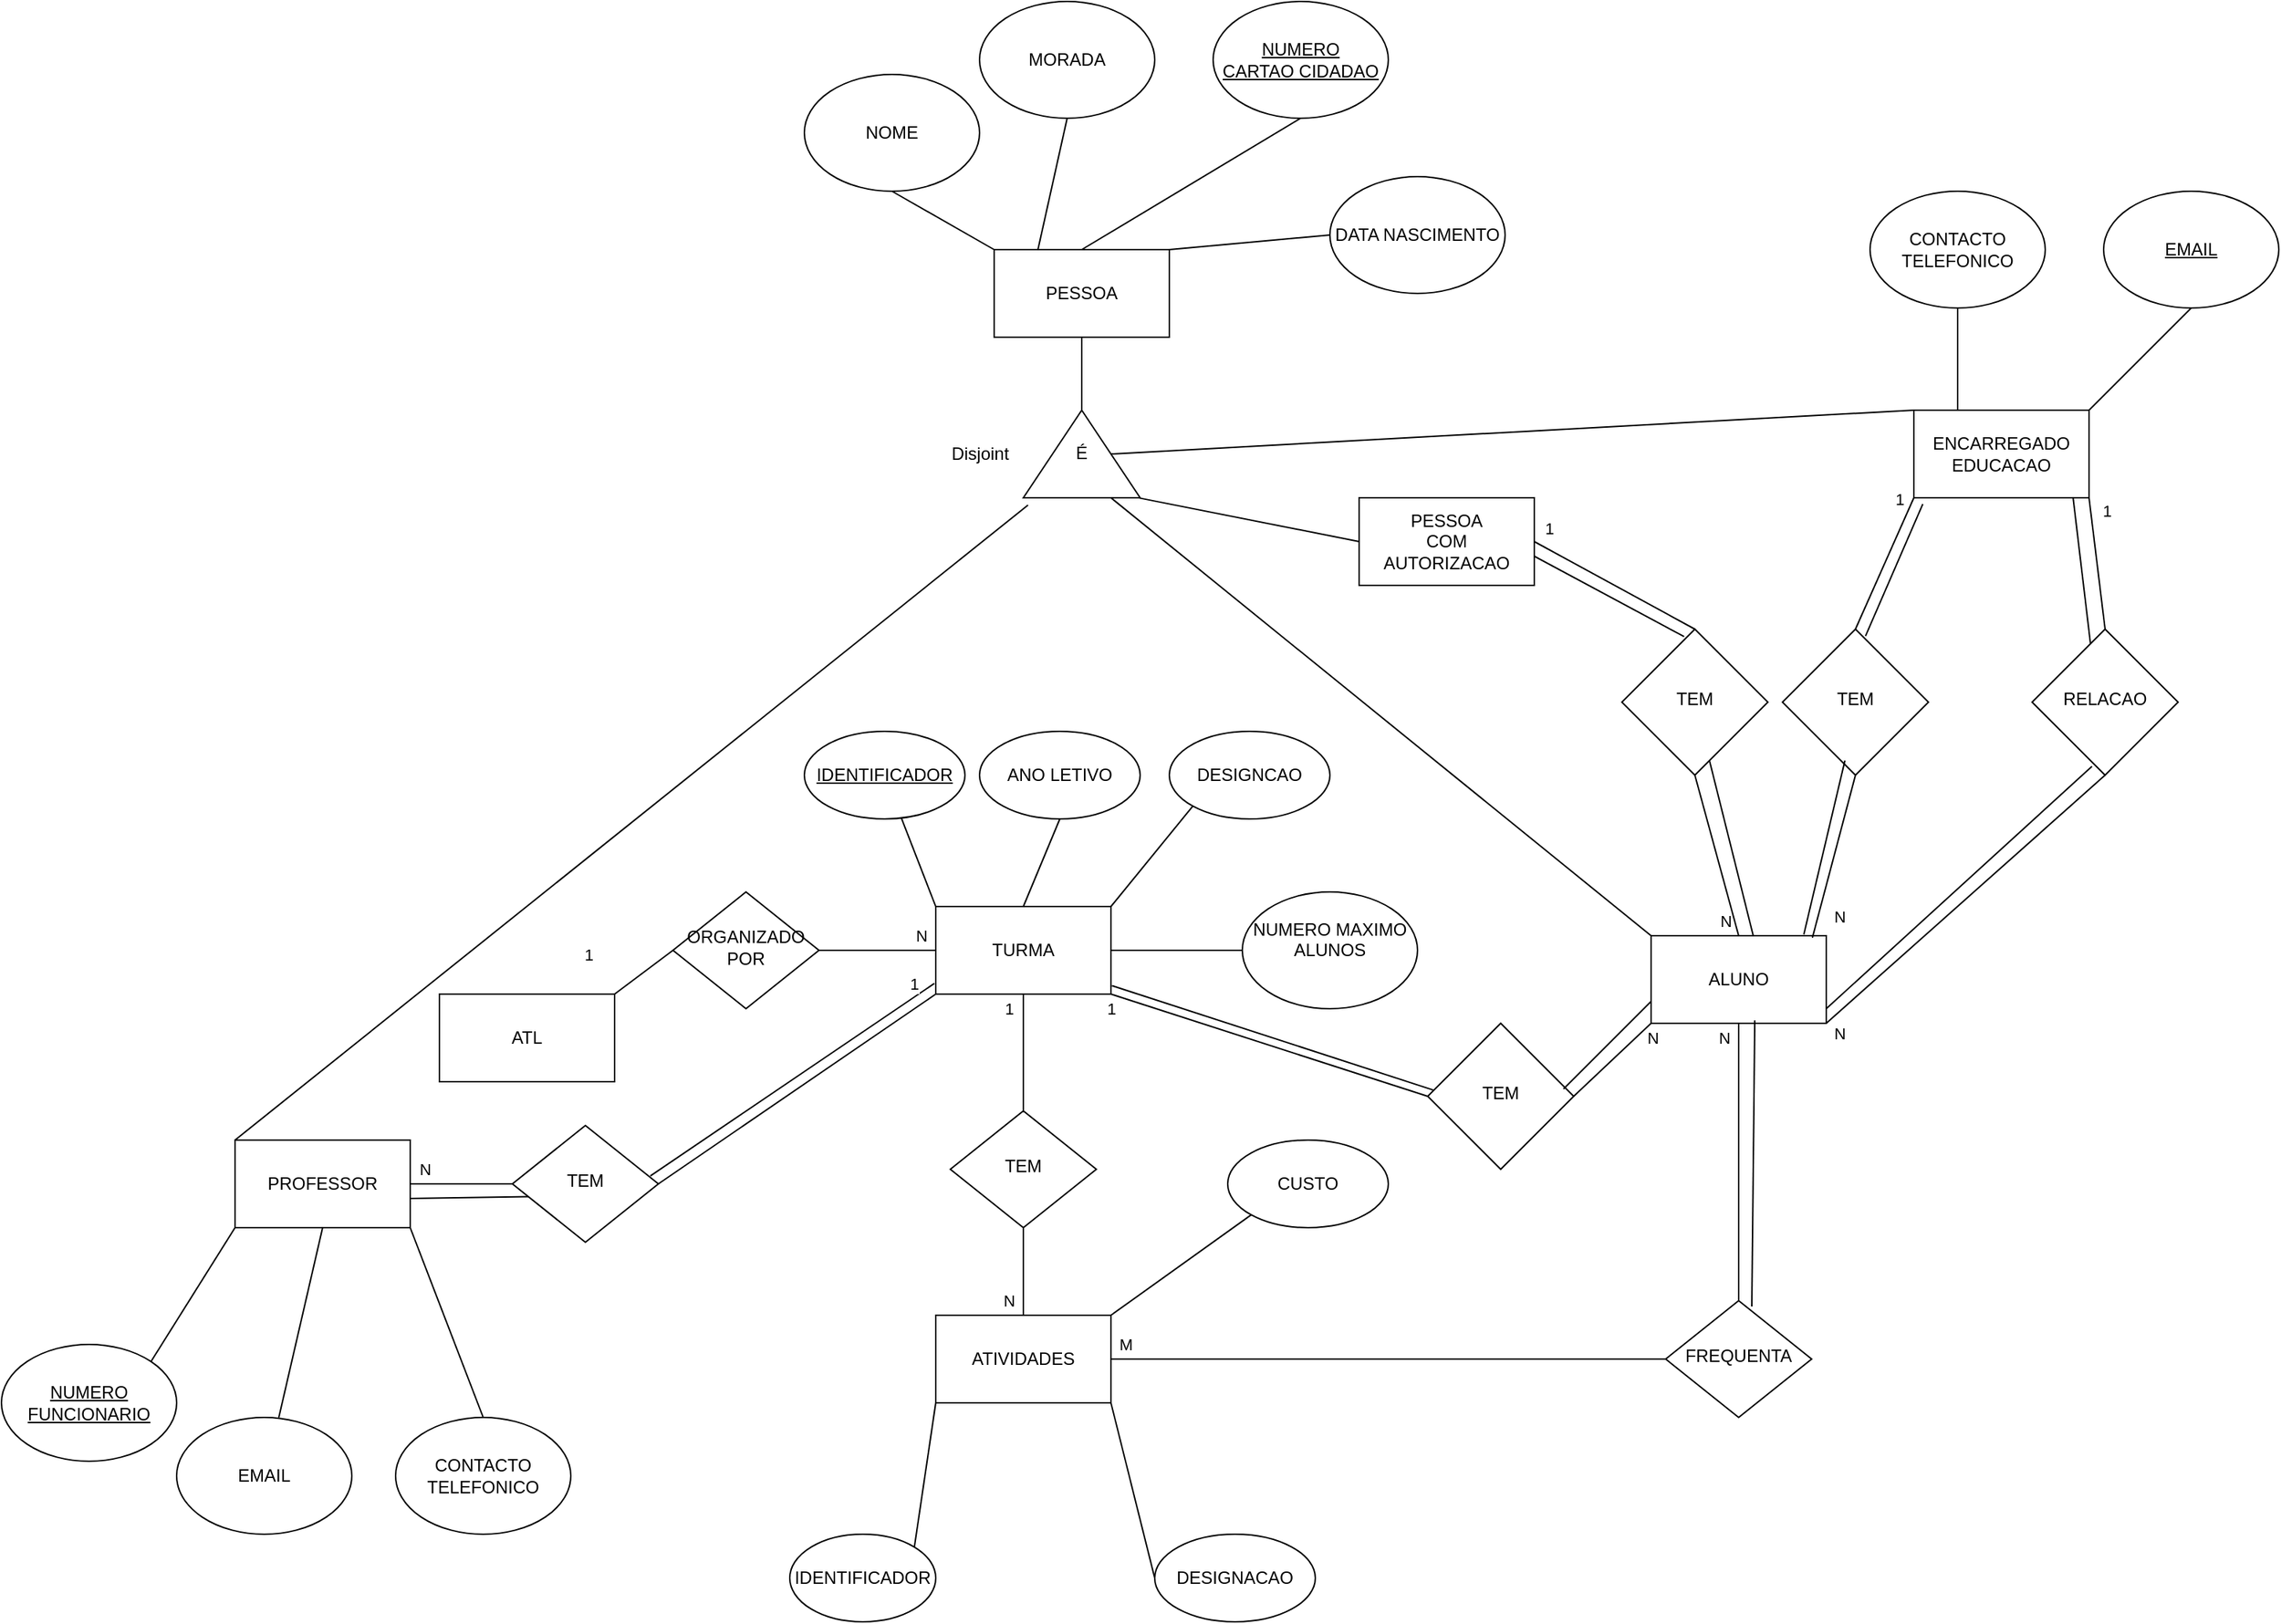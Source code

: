 <mxfile version="24.0.0" type="device">
  <diagram id="C5RBs43oDa-KdzZeNtuy" name="Page-1">
    <mxGraphModel dx="2927" dy="2285" grid="1" gridSize="10" guides="1" tooltips="1" connect="1" arrows="1" fold="1" page="1" pageScale="1" pageWidth="827" pageHeight="1169" math="0" shadow="0">
      <root>
        <mxCell id="WIyWlLk6GJQsqaUBKTNV-0" />
        <mxCell id="WIyWlLk6GJQsqaUBKTNV-1" parent="WIyWlLk6GJQsqaUBKTNV-0" />
        <mxCell id="WIyWlLk6GJQsqaUBKTNV-10" value="&lt;div&gt;ORGANIZADO&lt;/div&gt;&lt;div&gt;POR&lt;br&gt;&lt;/div&gt;" style="rhombus;whiteSpace=wrap;html=1;shadow=0;fontFamily=Helvetica;fontSize=12;align=center;strokeWidth=1;spacing=6;spacingTop=-4;" parent="WIyWlLk6GJQsqaUBKTNV-1" vertex="1">
          <mxGeometry x="310" y="120" width="100" height="80" as="geometry" />
        </mxCell>
        <mxCell id="Ov9nX-C1EySLcC5Yc06L-0" value="ATL" style="rounded=0;whiteSpace=wrap;html=1;" vertex="1" parent="WIyWlLk6GJQsqaUBKTNV-1">
          <mxGeometry x="150" y="190" width="120" height="60" as="geometry" />
        </mxCell>
        <mxCell id="Ov9nX-C1EySLcC5Yc06L-1" value="" style="endArrow=none;html=1;rounded=0;entryX=1;entryY=0;entryDx=0;entryDy=0;exitX=0;exitY=0.5;exitDx=0;exitDy=0;" edge="1" parent="WIyWlLk6GJQsqaUBKTNV-1" source="WIyWlLk6GJQsqaUBKTNV-10" target="Ov9nX-C1EySLcC5Yc06L-0">
          <mxGeometry width="50" height="50" relative="1" as="geometry">
            <mxPoint x="390" y="320" as="sourcePoint" />
            <mxPoint x="440" y="270" as="targetPoint" />
          </mxGeometry>
        </mxCell>
        <mxCell id="Ov9nX-C1EySLcC5Yc06L-4" value="1" style="edgeLabel;html=1;align=center;verticalAlign=middle;resizable=0;points=[];" vertex="1" connectable="0" parent="Ov9nX-C1EySLcC5Yc06L-1">
          <mxGeometry x="-0.156" y="1" relative="1" as="geometry">
            <mxPoint x="-42" y="-11" as="offset" />
          </mxGeometry>
        </mxCell>
        <mxCell id="Ov9nX-C1EySLcC5Yc06L-2" value="TURMA" style="rounded=0;whiteSpace=wrap;html=1;" vertex="1" parent="WIyWlLk6GJQsqaUBKTNV-1">
          <mxGeometry x="490" y="130" width="120" height="60" as="geometry" />
        </mxCell>
        <mxCell id="Ov9nX-C1EySLcC5Yc06L-3" value="" style="endArrow=none;html=1;rounded=0;entryX=1;entryY=0.5;entryDx=0;entryDy=0;exitX=0;exitY=0.5;exitDx=0;exitDy=0;" edge="1" parent="WIyWlLk6GJQsqaUBKTNV-1" source="Ov9nX-C1EySLcC5Yc06L-2" target="WIyWlLk6GJQsqaUBKTNV-10">
          <mxGeometry width="50" height="50" relative="1" as="geometry">
            <mxPoint x="390" y="320" as="sourcePoint" />
            <mxPoint x="440" y="270" as="targetPoint" />
          </mxGeometry>
        </mxCell>
        <mxCell id="Ov9nX-C1EySLcC5Yc06L-5" value="N" style="edgeLabel;html=1;align=center;verticalAlign=middle;resizable=0;points=[];" vertex="1" connectable="0" parent="Ov9nX-C1EySLcC5Yc06L-3">
          <mxGeometry x="-0.475" y="2" relative="1" as="geometry">
            <mxPoint x="11" y="-12" as="offset" />
          </mxGeometry>
        </mxCell>
        <mxCell id="Ov9nX-C1EySLcC5Yc06L-6" value="&lt;u&gt;IDENTIFICADOR&lt;/u&gt;" style="ellipse;whiteSpace=wrap;html=1;" vertex="1" parent="WIyWlLk6GJQsqaUBKTNV-1">
          <mxGeometry x="400" y="10" width="110" height="60" as="geometry" />
        </mxCell>
        <mxCell id="Ov9nX-C1EySLcC5Yc06L-7" value="DESIGNCAO" style="ellipse;whiteSpace=wrap;html=1;" vertex="1" parent="WIyWlLk6GJQsqaUBKTNV-1">
          <mxGeometry x="650" y="10" width="110" height="60" as="geometry" />
        </mxCell>
        <mxCell id="Ov9nX-C1EySLcC5Yc06L-8" value="ANO LETIVO" style="ellipse;whiteSpace=wrap;html=1;" vertex="1" parent="WIyWlLk6GJQsqaUBKTNV-1">
          <mxGeometry x="520" y="10" width="110" height="60" as="geometry" />
        </mxCell>
        <mxCell id="Ov9nX-C1EySLcC5Yc06L-9" value="" style="endArrow=none;html=1;rounded=0;" edge="1" parent="WIyWlLk6GJQsqaUBKTNV-1" target="Ov9nX-C1EySLcC5Yc06L-6">
          <mxGeometry width="50" height="50" relative="1" as="geometry">
            <mxPoint x="490" y="130" as="sourcePoint" />
            <mxPoint x="540" y="80" as="targetPoint" />
          </mxGeometry>
        </mxCell>
        <mxCell id="Ov9nX-C1EySLcC5Yc06L-10" value="" style="endArrow=none;html=1;rounded=0;entryX=0;entryY=1;entryDx=0;entryDy=0;" edge="1" parent="WIyWlLk6GJQsqaUBKTNV-1" target="Ov9nX-C1EySLcC5Yc06L-7">
          <mxGeometry width="50" height="50" relative="1" as="geometry">
            <mxPoint x="610" y="130" as="sourcePoint" />
            <mxPoint x="660" y="80" as="targetPoint" />
          </mxGeometry>
        </mxCell>
        <mxCell id="Ov9nX-C1EySLcC5Yc06L-11" value="" style="endArrow=none;html=1;rounded=0;entryX=0.5;entryY=1;entryDx=0;entryDy=0;" edge="1" parent="WIyWlLk6GJQsqaUBKTNV-1" target="Ov9nX-C1EySLcC5Yc06L-8">
          <mxGeometry width="50" height="50" relative="1" as="geometry">
            <mxPoint x="550" y="130" as="sourcePoint" />
            <mxPoint x="600" y="80" as="targetPoint" />
          </mxGeometry>
        </mxCell>
        <mxCell id="Ov9nX-C1EySLcC5Yc06L-14" value="&lt;div&gt;NUMERO MAXIMO&lt;/div&gt;&lt;div&gt;ALUNOS&lt;/div&gt;&lt;div&gt;&lt;br&gt;&lt;/div&gt;" style="ellipse;whiteSpace=wrap;html=1;" vertex="1" parent="WIyWlLk6GJQsqaUBKTNV-1">
          <mxGeometry x="700" y="120" width="120" height="80" as="geometry" />
        </mxCell>
        <mxCell id="Ov9nX-C1EySLcC5Yc06L-15" value="" style="endArrow=none;html=1;rounded=0;entryX=1;entryY=0.5;entryDx=0;entryDy=0;exitX=0;exitY=0.5;exitDx=0;exitDy=0;" edge="1" parent="WIyWlLk6GJQsqaUBKTNV-1" source="Ov9nX-C1EySLcC5Yc06L-14" target="Ov9nX-C1EySLcC5Yc06L-2">
          <mxGeometry width="50" height="50" relative="1" as="geometry">
            <mxPoint x="660" y="270" as="sourcePoint" />
            <mxPoint x="710" y="220" as="targetPoint" />
          </mxGeometry>
        </mxCell>
        <mxCell id="Ov9nX-C1EySLcC5Yc06L-16" value="ATIVIDADES" style="rounded=0;whiteSpace=wrap;html=1;" vertex="1" parent="WIyWlLk6GJQsqaUBKTNV-1">
          <mxGeometry x="490" y="410" width="120" height="60" as="geometry" />
        </mxCell>
        <mxCell id="Ov9nX-C1EySLcC5Yc06L-19" value="TEM" style="rhombus;whiteSpace=wrap;html=1;shadow=0;fontFamily=Helvetica;fontSize=12;align=center;strokeWidth=1;spacing=6;spacingTop=-4;" vertex="1" parent="WIyWlLk6GJQsqaUBKTNV-1">
          <mxGeometry x="500" y="270" width="100" height="80" as="geometry" />
        </mxCell>
        <mxCell id="Ov9nX-C1EySLcC5Yc06L-20" value="" style="endArrow=none;html=1;rounded=0;entryX=0.5;entryY=1;entryDx=0;entryDy=0;" edge="1" parent="WIyWlLk6GJQsqaUBKTNV-1" target="Ov9nX-C1EySLcC5Yc06L-2">
          <mxGeometry width="50" height="50" relative="1" as="geometry">
            <mxPoint x="550" y="270" as="sourcePoint" />
            <mxPoint x="600" y="220" as="targetPoint" />
          </mxGeometry>
        </mxCell>
        <mxCell id="Ov9nX-C1EySLcC5Yc06L-58" value="1" style="edgeLabel;html=1;align=center;verticalAlign=middle;resizable=0;points=[];" vertex="1" connectable="0" parent="Ov9nX-C1EySLcC5Yc06L-20">
          <mxGeometry x="0.199" relative="1" as="geometry">
            <mxPoint x="-10" y="-22" as="offset" />
          </mxGeometry>
        </mxCell>
        <mxCell id="Ov9nX-C1EySLcC5Yc06L-21" value="" style="endArrow=none;html=1;rounded=0;entryX=0.5;entryY=1;entryDx=0;entryDy=0;" edge="1" parent="WIyWlLk6GJQsqaUBKTNV-1" target="Ov9nX-C1EySLcC5Yc06L-19">
          <mxGeometry width="50" height="50" relative="1" as="geometry">
            <mxPoint x="550" y="410" as="sourcePoint" />
            <mxPoint x="600" y="360" as="targetPoint" />
          </mxGeometry>
        </mxCell>
        <mxCell id="Ov9nX-C1EySLcC5Yc06L-59" value="N" style="edgeLabel;html=1;align=center;verticalAlign=middle;resizable=0;points=[];" vertex="1" connectable="0" parent="Ov9nX-C1EySLcC5Yc06L-21">
          <mxGeometry x="-0.108" y="-1" relative="1" as="geometry">
            <mxPoint x="-11" y="17" as="offset" />
          </mxGeometry>
        </mxCell>
        <mxCell id="Ov9nX-C1EySLcC5Yc06L-22" value="IDENTIFICADOR" style="ellipse;whiteSpace=wrap;html=1;" vertex="1" parent="WIyWlLk6GJQsqaUBKTNV-1">
          <mxGeometry x="390" y="560" width="100" height="60" as="geometry" />
        </mxCell>
        <mxCell id="Ov9nX-C1EySLcC5Yc06L-23" value="DESIGNACAO" style="ellipse;whiteSpace=wrap;html=1;" vertex="1" parent="WIyWlLk6GJQsqaUBKTNV-1">
          <mxGeometry x="640" y="560" width="110" height="60" as="geometry" />
        </mxCell>
        <mxCell id="Ov9nX-C1EySLcC5Yc06L-24" value="CUSTO" style="ellipse;whiteSpace=wrap;html=1;" vertex="1" parent="WIyWlLk6GJQsqaUBKTNV-1">
          <mxGeometry x="690" y="290" width="110" height="60" as="geometry" />
        </mxCell>
        <mxCell id="Ov9nX-C1EySLcC5Yc06L-26" value="" style="endArrow=none;html=1;rounded=0;entryX=0;entryY=1;entryDx=0;entryDy=0;" edge="1" parent="WIyWlLk6GJQsqaUBKTNV-1" target="Ov9nX-C1EySLcC5Yc06L-24">
          <mxGeometry width="50" height="50" relative="1" as="geometry">
            <mxPoint x="610" y="410" as="sourcePoint" />
            <mxPoint x="660" y="360" as="targetPoint" />
          </mxGeometry>
        </mxCell>
        <mxCell id="Ov9nX-C1EySLcC5Yc06L-28" value="" style="endArrow=none;html=1;rounded=0;entryX=0;entryY=1;entryDx=0;entryDy=0;exitX=1;exitY=0;exitDx=0;exitDy=0;" edge="1" parent="WIyWlLk6GJQsqaUBKTNV-1" source="Ov9nX-C1EySLcC5Yc06L-22" target="Ov9nX-C1EySLcC5Yc06L-16">
          <mxGeometry width="50" height="50" relative="1" as="geometry">
            <mxPoint x="380" y="500" as="sourcePoint" />
            <mxPoint x="430" y="450" as="targetPoint" />
          </mxGeometry>
        </mxCell>
        <mxCell id="Ov9nX-C1EySLcC5Yc06L-29" value="PROFESSOR" style="rounded=0;whiteSpace=wrap;html=1;" vertex="1" parent="WIyWlLk6GJQsqaUBKTNV-1">
          <mxGeometry x="10" y="290" width="120" height="60" as="geometry" />
        </mxCell>
        <mxCell id="Ov9nX-C1EySLcC5Yc06L-30" value="TEM" style="rhombus;whiteSpace=wrap;html=1;shadow=0;fontFamily=Helvetica;fontSize=12;align=center;strokeWidth=1;spacing=6;spacingTop=-4;direction=south;" vertex="1" parent="WIyWlLk6GJQsqaUBKTNV-1">
          <mxGeometry x="827" y="210" width="100" height="100" as="geometry" />
        </mxCell>
        <mxCell id="Ov9nX-C1EySLcC5Yc06L-31" value="" style="endArrow=none;html=1;rounded=0;entryX=0.5;entryY=1;entryDx=0;entryDy=0;exitX=0.5;exitY=0;exitDx=0;exitDy=0;" edge="1" parent="WIyWlLk6GJQsqaUBKTNV-1" source="Ov9nX-C1EySLcC5Yc06L-69" target="Ov9nX-C1EySLcC5Yc06L-43">
          <mxGeometry width="50" height="50" relative="1" as="geometry">
            <mxPoint x="1090" y="160" as="sourcePoint" />
            <mxPoint x="1140" y="110" as="targetPoint" />
          </mxGeometry>
        </mxCell>
        <mxCell id="Ov9nX-C1EySLcC5Yc06L-32" value="" style="endArrow=none;html=1;rounded=0;entryX=0;entryY=1;entryDx=0;entryDy=0;" edge="1" parent="WIyWlLk6GJQsqaUBKTNV-1" target="Ov9nX-C1EySLcC5Yc06L-35">
          <mxGeometry width="50" height="50" relative="1" as="geometry">
            <mxPoint x="927" y="260" as="sourcePoint" />
            <mxPoint x="977" y="210" as="targetPoint" />
          </mxGeometry>
        </mxCell>
        <mxCell id="Ov9nX-C1EySLcC5Yc06L-33" value="" style="endArrow=none;html=1;rounded=0;exitX=0;exitY=0.5;exitDx=0;exitDy=0;" edge="1" parent="WIyWlLk6GJQsqaUBKTNV-1" source="Ov9nX-C1EySLcC5Yc06L-23">
          <mxGeometry width="50" height="50" relative="1" as="geometry">
            <mxPoint x="560" y="520" as="sourcePoint" />
            <mxPoint x="610" y="470" as="targetPoint" />
          </mxGeometry>
        </mxCell>
        <mxCell id="Ov9nX-C1EySLcC5Yc06L-34" value="" style="endArrow=none;html=1;rounded=0;entryX=1;entryY=1;entryDx=0;entryDy=0;exitX=0.5;exitY=1;exitDx=0;exitDy=0;" edge="1" parent="WIyWlLk6GJQsqaUBKTNV-1" source="Ov9nX-C1EySLcC5Yc06L-30" target="Ov9nX-C1EySLcC5Yc06L-2">
          <mxGeometry width="50" height="50" relative="1" as="geometry">
            <mxPoint x="510" y="320" as="sourcePoint" />
            <mxPoint x="560" y="270" as="targetPoint" />
          </mxGeometry>
        </mxCell>
        <mxCell id="Ov9nX-C1EySLcC5Yc06L-53" value="1" style="edgeLabel;html=1;align=center;verticalAlign=middle;resizable=0;points=[];" vertex="1" connectable="0" parent="Ov9nX-C1EySLcC5Yc06L-34">
          <mxGeometry x="0.633" y="4" relative="1" as="geometry">
            <mxPoint x="-39" y="-7" as="offset" />
          </mxGeometry>
        </mxCell>
        <mxCell id="Ov9nX-C1EySLcC5Yc06L-35" value="ALUNO" style="rounded=0;whiteSpace=wrap;html=1;" vertex="1" parent="WIyWlLk6GJQsqaUBKTNV-1">
          <mxGeometry x="980" y="150" width="120" height="60" as="geometry" />
        </mxCell>
        <mxCell id="Ov9nX-C1EySLcC5Yc06L-36" value="FREQUENTA" style="rhombus;whiteSpace=wrap;html=1;shadow=0;fontFamily=Helvetica;fontSize=12;align=center;strokeWidth=1;spacing=6;spacingTop=-4;" vertex="1" parent="WIyWlLk6GJQsqaUBKTNV-1">
          <mxGeometry x="990" y="400" width="100" height="80" as="geometry" />
        </mxCell>
        <mxCell id="Ov9nX-C1EySLcC5Yc06L-37" value="" style="endArrow=none;html=1;rounded=0;entryX=0;entryY=0.5;entryDx=0;entryDy=0;exitX=1;exitY=0.5;exitDx=0;exitDy=0;" edge="1" parent="WIyWlLk6GJQsqaUBKTNV-1" source="Ov9nX-C1EySLcC5Yc06L-16" target="Ov9nX-C1EySLcC5Yc06L-36">
          <mxGeometry width="50" height="50" relative="1" as="geometry">
            <mxPoint x="610" y="450" as="sourcePoint" />
            <mxPoint x="660" y="400" as="targetPoint" />
          </mxGeometry>
        </mxCell>
        <mxCell id="Ov9nX-C1EySLcC5Yc06L-41" value="M" style="edgeLabel;html=1;align=center;verticalAlign=middle;resizable=0;points=[];" vertex="1" connectable="0" parent="Ov9nX-C1EySLcC5Yc06L-37">
          <mxGeometry x="-0.737" y="1" relative="1" as="geometry">
            <mxPoint x="-40" y="-9" as="offset" />
          </mxGeometry>
        </mxCell>
        <mxCell id="Ov9nX-C1EySLcC5Yc06L-38" value="" style="endArrow=none;html=1;rounded=0;entryX=0.5;entryY=1;entryDx=0;entryDy=0;" edge="1" parent="WIyWlLk6GJQsqaUBKTNV-1" target="Ov9nX-C1EySLcC5Yc06L-35">
          <mxGeometry width="50" height="50" relative="1" as="geometry">
            <mxPoint x="1040" y="400" as="sourcePoint" />
            <mxPoint x="1090" y="350" as="targetPoint" />
          </mxGeometry>
        </mxCell>
        <mxCell id="Ov9nX-C1EySLcC5Yc06L-40" value="N" style="edgeLabel;html=1;align=center;verticalAlign=middle;resizable=0;points=[];" vertex="1" connectable="0" parent="Ov9nX-C1EySLcC5Yc06L-38">
          <mxGeometry x="0.821" relative="1" as="geometry">
            <mxPoint x="-10" y="-7" as="offset" />
          </mxGeometry>
        </mxCell>
        <mxCell id="Ov9nX-C1EySLcC5Yc06L-39" value="" style="endArrow=none;html=1;rounded=0;entryX=0.592;entryY=0.967;entryDx=0;entryDy=0;entryPerimeter=0;exitX=0.59;exitY=0.05;exitDx=0;exitDy=0;exitPerimeter=0;" edge="1" parent="WIyWlLk6GJQsqaUBKTNV-1" source="Ov9nX-C1EySLcC5Yc06L-36" target="Ov9nX-C1EySLcC5Yc06L-35">
          <mxGeometry width="50" height="50" relative="1" as="geometry">
            <mxPoint x="1040" y="405" as="sourcePoint" />
            <mxPoint x="1090" y="355" as="targetPoint" />
          </mxGeometry>
        </mxCell>
        <mxCell id="Ov9nX-C1EySLcC5Yc06L-42" value="NOME" style="ellipse;whiteSpace=wrap;html=1;" vertex="1" parent="WIyWlLk6GJQsqaUBKTNV-1">
          <mxGeometry x="400" y="-440" width="120" height="80" as="geometry" />
        </mxCell>
        <mxCell id="Ov9nX-C1EySLcC5Yc06L-43" value="&lt;div&gt;&lt;u&gt;NUMERO&lt;/u&gt;&lt;/div&gt;&lt;div&gt;&lt;u&gt;CARTAO CIDADAO&lt;br&gt;&lt;/u&gt;&lt;/div&gt;" style="ellipse;whiteSpace=wrap;html=1;" vertex="1" parent="WIyWlLk6GJQsqaUBKTNV-1">
          <mxGeometry x="680" y="-490" width="120" height="80" as="geometry" />
        </mxCell>
        <mxCell id="Ov9nX-C1EySLcC5Yc06L-44" value="MORADA" style="ellipse;whiteSpace=wrap;html=1;" vertex="1" parent="WIyWlLk6GJQsqaUBKTNV-1">
          <mxGeometry x="520" y="-490" width="120" height="80" as="geometry" />
        </mxCell>
        <mxCell id="Ov9nX-C1EySLcC5Yc06L-45" value="DATA NASCIMENTO" style="ellipse;whiteSpace=wrap;html=1;" vertex="1" parent="WIyWlLk6GJQsqaUBKTNV-1">
          <mxGeometry x="760" y="-370" width="120" height="80" as="geometry" />
        </mxCell>
        <mxCell id="Ov9nX-C1EySLcC5Yc06L-48" value="" style="endArrow=none;html=1;rounded=0;entryX=0;entryY=0.5;entryDx=0;entryDy=0;" edge="1" parent="WIyWlLk6GJQsqaUBKTNV-1" target="Ov9nX-C1EySLcC5Yc06L-50">
          <mxGeometry width="50" height="50" relative="1" as="geometry">
            <mxPoint x="130" y="320" as="sourcePoint" />
            <mxPoint x="180" y="270" as="targetPoint" />
          </mxGeometry>
        </mxCell>
        <mxCell id="Ov9nX-C1EySLcC5Yc06L-57" value="N" style="edgeLabel;html=1;align=center;verticalAlign=middle;resizable=0;points=[];" vertex="1" connectable="0" parent="Ov9nX-C1EySLcC5Yc06L-48">
          <mxGeometry x="-0.403" y="-1" relative="1" as="geometry">
            <mxPoint x="-11" y="-11" as="offset" />
          </mxGeometry>
        </mxCell>
        <mxCell id="Ov9nX-C1EySLcC5Yc06L-50" value="TEM" style="rhombus;whiteSpace=wrap;html=1;shadow=0;fontFamily=Helvetica;fontSize=12;align=center;strokeWidth=1;spacing=6;spacingTop=-4;" vertex="1" parent="WIyWlLk6GJQsqaUBKTNV-1">
          <mxGeometry x="200" y="280" width="100" height="80" as="geometry" />
        </mxCell>
        <mxCell id="Ov9nX-C1EySLcC5Yc06L-51" value="" style="endArrow=none;html=1;rounded=0;entryX=0;entryY=1;entryDx=0;entryDy=0;" edge="1" parent="WIyWlLk6GJQsqaUBKTNV-1" target="Ov9nX-C1EySLcC5Yc06L-2">
          <mxGeometry width="50" height="50" relative="1" as="geometry">
            <mxPoint x="300" y="320" as="sourcePoint" />
            <mxPoint x="350" y="270" as="targetPoint" />
          </mxGeometry>
        </mxCell>
        <mxCell id="Ov9nX-C1EySLcC5Yc06L-60" value="&lt;div&gt;CONTACTO&lt;/div&gt;&lt;div&gt;TELEFONICO&lt;br&gt;&lt;/div&gt;" style="ellipse;whiteSpace=wrap;html=1;" vertex="1" parent="WIyWlLk6GJQsqaUBKTNV-1">
          <mxGeometry x="120" y="480" width="120" height="80" as="geometry" />
        </mxCell>
        <mxCell id="Ov9nX-C1EySLcC5Yc06L-61" value="EMAIL" style="ellipse;whiteSpace=wrap;html=1;" vertex="1" parent="WIyWlLk6GJQsqaUBKTNV-1">
          <mxGeometry x="-30" y="480" width="120" height="80" as="geometry" />
        </mxCell>
        <mxCell id="Ov9nX-C1EySLcC5Yc06L-62" value="&lt;div&gt;&lt;u&gt;NUMERO&lt;/u&gt;&lt;/div&gt;&lt;div&gt;&lt;u&gt;FUNCIONARIO&lt;br&gt;&lt;/u&gt;&lt;/div&gt;" style="ellipse;whiteSpace=wrap;html=1;" vertex="1" parent="WIyWlLk6GJQsqaUBKTNV-1">
          <mxGeometry x="-150" y="430" width="120" height="80" as="geometry" />
        </mxCell>
        <mxCell id="Ov9nX-C1EySLcC5Yc06L-65" value="É" style="triangle;whiteSpace=wrap;html=1;rotation=-90;labelPosition=center;verticalLabelPosition=middle;align=center;verticalAlign=middle;textDirection=vertical-lr;" vertex="1" parent="WIyWlLk6GJQsqaUBKTNV-1">
          <mxGeometry x="560" y="-220" width="60" height="80" as="geometry" />
        </mxCell>
        <mxCell id="Ov9nX-C1EySLcC5Yc06L-66" value="" style="endArrow=none;html=1;rounded=0;entryX=-0.083;entryY=0.04;entryDx=0;entryDy=0;entryPerimeter=0;" edge="1" parent="WIyWlLk6GJQsqaUBKTNV-1" target="Ov9nX-C1EySLcC5Yc06L-65">
          <mxGeometry width="50" height="50" relative="1" as="geometry">
            <mxPoint x="10" y="290" as="sourcePoint" />
            <mxPoint x="210" y="-120" as="targetPoint" />
          </mxGeometry>
        </mxCell>
        <mxCell id="Ov9nX-C1EySLcC5Yc06L-67" value="" style="endArrow=none;html=1;rounded=0;entryX=0;entryY=0.75;entryDx=0;entryDy=0;exitX=0;exitY=0;exitDx=0;exitDy=0;" edge="1" parent="WIyWlLk6GJQsqaUBKTNV-1" source="Ov9nX-C1EySLcC5Yc06L-35" target="Ov9nX-C1EySLcC5Yc06L-65">
          <mxGeometry width="50" height="50" relative="1" as="geometry">
            <mxPoint x="790" y="180" as="sourcePoint" />
            <mxPoint x="840" y="130" as="targetPoint" />
          </mxGeometry>
        </mxCell>
        <mxCell id="Ov9nX-C1EySLcC5Yc06L-69" value="PESSOA" style="rounded=0;whiteSpace=wrap;html=1;" vertex="1" parent="WIyWlLk6GJQsqaUBKTNV-1">
          <mxGeometry x="530" y="-320" width="120" height="60" as="geometry" />
        </mxCell>
        <mxCell id="Ov9nX-C1EySLcC5Yc06L-70" value="" style="endArrow=none;html=1;rounded=0;entryX=0.5;entryY=1;entryDx=0;entryDy=0;exitX=1;exitY=0.5;exitDx=0;exitDy=0;" edge="1" parent="WIyWlLk6GJQsqaUBKTNV-1" source="Ov9nX-C1EySLcC5Yc06L-65" target="Ov9nX-C1EySLcC5Yc06L-69">
          <mxGeometry width="50" height="50" relative="1" as="geometry">
            <mxPoint x="790" y="-40" as="sourcePoint" />
            <mxPoint x="840" y="-90" as="targetPoint" />
          </mxGeometry>
        </mxCell>
        <mxCell id="Ov9nX-C1EySLcC5Yc06L-71" value="" style="endArrow=none;html=1;rounded=0;entryX=0.5;entryY=1;entryDx=0;entryDy=0;exitX=0;exitY=0;exitDx=0;exitDy=0;" edge="1" parent="WIyWlLk6GJQsqaUBKTNV-1" source="Ov9nX-C1EySLcC5Yc06L-69" target="Ov9nX-C1EySLcC5Yc06L-42">
          <mxGeometry width="50" height="50" relative="1" as="geometry">
            <mxPoint x="790" y="-100" as="sourcePoint" />
            <mxPoint x="840" y="-150" as="targetPoint" />
          </mxGeometry>
        </mxCell>
        <mxCell id="Ov9nX-C1EySLcC5Yc06L-72" value="" style="endArrow=none;html=1;rounded=0;entryX=0.5;entryY=1;entryDx=0;entryDy=0;exitX=0.25;exitY=0;exitDx=0;exitDy=0;" edge="1" parent="WIyWlLk6GJQsqaUBKTNV-1" source="Ov9nX-C1EySLcC5Yc06L-69" target="Ov9nX-C1EySLcC5Yc06L-44">
          <mxGeometry width="50" height="50" relative="1" as="geometry">
            <mxPoint x="790" y="-100" as="sourcePoint" />
            <mxPoint x="840" y="-150" as="targetPoint" />
          </mxGeometry>
        </mxCell>
        <mxCell id="Ov9nX-C1EySLcC5Yc06L-73" value="" style="endArrow=none;html=1;rounded=0;exitX=1;exitY=0;exitDx=0;exitDy=0;entryX=0;entryY=0.5;entryDx=0;entryDy=0;" edge="1" parent="WIyWlLk6GJQsqaUBKTNV-1" source="Ov9nX-C1EySLcC5Yc06L-69" target="Ov9nX-C1EySLcC5Yc06L-45">
          <mxGeometry width="50" height="50" relative="1" as="geometry">
            <mxPoint x="790" y="-160" as="sourcePoint" />
            <mxPoint x="840" y="-210" as="targetPoint" />
          </mxGeometry>
        </mxCell>
        <mxCell id="Ov9nX-C1EySLcC5Yc06L-75" value="Disjoint" style="text;html=1;align=center;verticalAlign=middle;resizable=0;points=[];autosize=1;strokeColor=none;fillColor=none;" vertex="1" parent="WIyWlLk6GJQsqaUBKTNV-1">
          <mxGeometry x="490" y="-195" width="60" height="30" as="geometry" />
        </mxCell>
        <mxCell id="Ov9nX-C1EySLcC5Yc06L-76" value="" style="endArrow=none;html=1;rounded=0;entryX=0;entryY=1;entryDx=0;entryDy=0;exitX=1;exitY=0;exitDx=0;exitDy=0;" edge="1" parent="WIyWlLk6GJQsqaUBKTNV-1" source="Ov9nX-C1EySLcC5Yc06L-62" target="Ov9nX-C1EySLcC5Yc06L-29">
          <mxGeometry width="50" height="50" relative="1" as="geometry">
            <mxPoint x="-40" y="420" as="sourcePoint" />
            <mxPoint x="-10" y="390" as="targetPoint" />
          </mxGeometry>
        </mxCell>
        <mxCell id="Ov9nX-C1EySLcC5Yc06L-77" value="" style="endArrow=none;html=1;rounded=0;entryX=1;entryY=1;entryDx=0;entryDy=0;exitX=0.5;exitY=0;exitDx=0;exitDy=0;" edge="1" parent="WIyWlLk6GJQsqaUBKTNV-1" source="Ov9nX-C1EySLcC5Yc06L-60" target="Ov9nX-C1EySLcC5Yc06L-29">
          <mxGeometry width="50" height="50" relative="1" as="geometry">
            <mxPoint x="45" y="450" as="sourcePoint" />
            <mxPoint x="95" y="400" as="targetPoint" />
          </mxGeometry>
        </mxCell>
        <mxCell id="Ov9nX-C1EySLcC5Yc06L-78" value="" style="endArrow=none;html=1;rounded=0;entryX=0.5;entryY=1;entryDx=0;entryDy=0;" edge="1" parent="WIyWlLk6GJQsqaUBKTNV-1" target="Ov9nX-C1EySLcC5Yc06L-29">
          <mxGeometry width="50" height="50" relative="1" as="geometry">
            <mxPoint x="40" y="480" as="sourcePoint" />
            <mxPoint x="90" y="430" as="targetPoint" />
          </mxGeometry>
        </mxCell>
        <mxCell id="Ov9nX-C1EySLcC5Yc06L-79" value="TEM" style="rhombus;whiteSpace=wrap;html=1;shadow=0;fontFamily=Helvetica;fontSize=12;align=center;strokeWidth=1;spacing=6;spacingTop=-4;direction=south;" vertex="1" parent="WIyWlLk6GJQsqaUBKTNV-1">
          <mxGeometry x="1070" y="-60" width="100" height="100" as="geometry" />
        </mxCell>
        <mxCell id="Ov9nX-C1EySLcC5Yc06L-80" value="" style="endArrow=none;html=1;rounded=0;entryX=1;entryY=0.5;entryDx=0;entryDy=0;exitX=0.921;exitY=0.022;exitDx=0;exitDy=0;exitPerimeter=0;" edge="1" parent="WIyWlLk6GJQsqaUBKTNV-1" source="Ov9nX-C1EySLcC5Yc06L-35" target="Ov9nX-C1EySLcC5Yc06L-79">
          <mxGeometry width="50" height="50" relative="1" as="geometry">
            <mxPoint x="1100" y="150" as="sourcePoint" />
            <mxPoint x="1150" y="100" as="targetPoint" />
          </mxGeometry>
        </mxCell>
        <mxCell id="Ov9nX-C1EySLcC5Yc06L-81" value="RELACAO" style="rhombus;whiteSpace=wrap;html=1;shadow=0;fontFamily=Helvetica;fontSize=12;align=center;strokeWidth=1;spacing=6;spacingTop=-4;direction=south;" vertex="1" parent="WIyWlLk6GJQsqaUBKTNV-1">
          <mxGeometry x="1241" y="-60" width="100" height="100" as="geometry" />
        </mxCell>
        <mxCell id="Ov9nX-C1EySLcC5Yc06L-82" value="" style="endArrow=none;html=1;rounded=0;entryX=1;entryY=0.5;entryDx=0;entryDy=0;" edge="1" parent="WIyWlLk6GJQsqaUBKTNV-1" target="Ov9nX-C1EySLcC5Yc06L-81">
          <mxGeometry width="50" height="50" relative="1" as="geometry">
            <mxPoint x="1100" y="210" as="sourcePoint" />
            <mxPoint x="1150" y="160" as="targetPoint" />
          </mxGeometry>
        </mxCell>
        <mxCell id="Ov9nX-C1EySLcC5Yc06L-83" value="&lt;div&gt;ENCARREGADO&lt;/div&gt;&lt;div&gt;EDUCACAO&lt;br&gt;&lt;/div&gt;" style="rounded=0;whiteSpace=wrap;html=1;" vertex="1" parent="WIyWlLk6GJQsqaUBKTNV-1">
          <mxGeometry x="1160" y="-210" width="120" height="60" as="geometry" />
        </mxCell>
        <mxCell id="Ov9nX-C1EySLcC5Yc06L-84" value="" style="endArrow=none;html=1;rounded=0;entryX=0;entryY=1;entryDx=0;entryDy=0;exitX=0;exitY=0.5;exitDx=0;exitDy=0;" edge="1" parent="WIyWlLk6GJQsqaUBKTNV-1" source="Ov9nX-C1EySLcC5Yc06L-79" target="Ov9nX-C1EySLcC5Yc06L-83">
          <mxGeometry width="50" height="50" relative="1" as="geometry">
            <mxPoint x="1110" y="-50" as="sourcePoint" />
            <mxPoint x="1160" y="-100" as="targetPoint" />
          </mxGeometry>
        </mxCell>
        <mxCell id="Ov9nX-C1EySLcC5Yc06L-100" value="1" style="edgeLabel;html=1;align=center;verticalAlign=middle;resizable=0;points=[];" vertex="1" connectable="0" parent="Ov9nX-C1EySLcC5Yc06L-84">
          <mxGeometry x="0.456" y="1" relative="1" as="geometry">
            <mxPoint x="2" y="-24" as="offset" />
          </mxGeometry>
        </mxCell>
        <mxCell id="Ov9nX-C1EySLcC5Yc06L-85" value="" style="endArrow=none;html=1;rounded=0;entryX=1;entryY=1;entryDx=0;entryDy=0;" edge="1" parent="WIyWlLk6GJQsqaUBKTNV-1" target="Ov9nX-C1EySLcC5Yc06L-83">
          <mxGeometry width="50" height="50" relative="1" as="geometry">
            <mxPoint x="1291" y="-60" as="sourcePoint" />
            <mxPoint x="1341" y="-110" as="targetPoint" />
          </mxGeometry>
        </mxCell>
        <mxCell id="Ov9nX-C1EySLcC5Yc06L-86" value="" style="endArrow=none;html=1;rounded=0;entryX=0.5;entryY=1;entryDx=0;entryDy=0;exitX=0;exitY=0;exitDx=0;exitDy=0;" edge="1" parent="WIyWlLk6GJQsqaUBKTNV-1" source="Ov9nX-C1EySLcC5Yc06L-83" target="Ov9nX-C1EySLcC5Yc06L-65">
          <mxGeometry width="50" height="50" relative="1" as="geometry">
            <mxPoint x="890" y="-70" as="sourcePoint" />
            <mxPoint x="940" y="-120" as="targetPoint" />
          </mxGeometry>
        </mxCell>
        <mxCell id="Ov9nX-C1EySLcC5Yc06L-87" value="&lt;div&gt;CONTACTO&lt;/div&gt;&lt;div&gt;TELEFONICO&lt;br&gt;&lt;/div&gt;" style="ellipse;whiteSpace=wrap;html=1;" vertex="1" parent="WIyWlLk6GJQsqaUBKTNV-1">
          <mxGeometry x="1130" y="-360" width="120" height="80" as="geometry" />
        </mxCell>
        <mxCell id="Ov9nX-C1EySLcC5Yc06L-88" value="&lt;u&gt;EMAIL&lt;/u&gt;" style="ellipse;whiteSpace=wrap;html=1;" vertex="1" parent="WIyWlLk6GJQsqaUBKTNV-1">
          <mxGeometry x="1290" y="-360" width="120" height="80" as="geometry" />
        </mxCell>
        <mxCell id="Ov9nX-C1EySLcC5Yc06L-89" value="" style="endArrow=none;html=1;rounded=0;entryX=0.5;entryY=1;entryDx=0;entryDy=0;exitX=0.25;exitY=0;exitDx=0;exitDy=0;" edge="1" parent="WIyWlLk6GJQsqaUBKTNV-1" source="Ov9nX-C1EySLcC5Yc06L-83" target="Ov9nX-C1EySLcC5Yc06L-87">
          <mxGeometry width="50" height="50" relative="1" as="geometry">
            <mxPoint x="1090" y="-10" as="sourcePoint" />
            <mxPoint x="1140" y="-60" as="targetPoint" />
          </mxGeometry>
        </mxCell>
        <mxCell id="Ov9nX-C1EySLcC5Yc06L-90" value="" style="endArrow=none;html=1;rounded=0;entryX=0.5;entryY=1;entryDx=0;entryDy=0;exitX=1;exitY=0;exitDx=0;exitDy=0;" edge="1" parent="WIyWlLk6GJQsqaUBKTNV-1" source="Ov9nX-C1EySLcC5Yc06L-83" target="Ov9nX-C1EySLcC5Yc06L-88">
          <mxGeometry width="50" height="50" relative="1" as="geometry">
            <mxPoint x="1090" y="-10" as="sourcePoint" />
            <mxPoint x="1140" y="-60" as="targetPoint" />
          </mxGeometry>
        </mxCell>
        <mxCell id="Ov9nX-C1EySLcC5Yc06L-91" value="" style="endArrow=none;html=1;rounded=0;" edge="1" parent="WIyWlLk6GJQsqaUBKTNV-1">
          <mxGeometry width="50" height="50" relative="1" as="geometry">
            <mxPoint x="1040" y="150" as="sourcePoint" />
            <mxPoint x="1010" y="40" as="targetPoint" />
          </mxGeometry>
        </mxCell>
        <mxCell id="Ov9nX-C1EySLcC5Yc06L-97" value="N" style="edgeLabel;html=1;align=center;verticalAlign=middle;resizable=0;points=[];" vertex="1" connectable="0" parent="Ov9nX-C1EySLcC5Yc06L-91">
          <mxGeometry x="-0.762" y="-1" relative="1" as="geometry">
            <mxPoint x="-7" y="3" as="offset" />
          </mxGeometry>
        </mxCell>
        <mxCell id="Ov9nX-C1EySLcC5Yc06L-92" value="TEM" style="rhombus;whiteSpace=wrap;html=1;shadow=0;fontFamily=Helvetica;fontSize=12;align=center;strokeWidth=1;spacing=6;spacingTop=-4;direction=south;" vertex="1" parent="WIyWlLk6GJQsqaUBKTNV-1">
          <mxGeometry x="960" y="-60" width="100" height="100" as="geometry" />
        </mxCell>
        <mxCell id="Ov9nX-C1EySLcC5Yc06L-94" value="&lt;div&gt;PESSOA&lt;/div&gt;&lt;div&gt;COM&lt;/div&gt;&lt;div&gt;AUTORIZACAO&lt;br&gt;&lt;/div&gt;" style="rounded=0;whiteSpace=wrap;html=1;" vertex="1" parent="WIyWlLk6GJQsqaUBKTNV-1">
          <mxGeometry x="780" y="-150" width="120" height="60" as="geometry" />
        </mxCell>
        <mxCell id="Ov9nX-C1EySLcC5Yc06L-95" value="" style="endArrow=none;html=1;rounded=0;entryX=0;entryY=0.5;entryDx=0;entryDy=0;exitX=1;exitY=0.5;exitDx=0;exitDy=0;" edge="1" parent="WIyWlLk6GJQsqaUBKTNV-1" source="Ov9nX-C1EySLcC5Yc06L-94" target="Ov9nX-C1EySLcC5Yc06L-92">
          <mxGeometry width="50" height="50" relative="1" as="geometry">
            <mxPoint x="760" y="-30" as="sourcePoint" />
            <mxPoint x="810" y="-80" as="targetPoint" />
          </mxGeometry>
        </mxCell>
        <mxCell id="Ov9nX-C1EySLcC5Yc06L-96" value="" style="endArrow=none;html=1;rounded=0;entryX=-0.003;entryY=0.995;entryDx=0;entryDy=0;entryPerimeter=0;exitX=0;exitY=0.5;exitDx=0;exitDy=0;" edge="1" parent="WIyWlLk6GJQsqaUBKTNV-1" source="Ov9nX-C1EySLcC5Yc06L-94" target="Ov9nX-C1EySLcC5Yc06L-65">
          <mxGeometry width="50" height="50" relative="1" as="geometry">
            <mxPoint x="760" y="-30" as="sourcePoint" />
            <mxPoint x="810" y="-80" as="targetPoint" />
          </mxGeometry>
        </mxCell>
        <mxCell id="Ov9nX-C1EySLcC5Yc06L-98" value="N" style="edgeLabel;html=1;align=center;verticalAlign=middle;resizable=0;points=[];" vertex="1" connectable="0" parent="WIyWlLk6GJQsqaUBKTNV-1">
          <mxGeometry x="1079.997" y="150.001" as="geometry">
            <mxPoint x="29" y="-13" as="offset" />
          </mxGeometry>
        </mxCell>
        <mxCell id="Ov9nX-C1EySLcC5Yc06L-99" value="N" style="edgeLabel;html=1;align=center;verticalAlign=middle;resizable=0;points=[];" vertex="1" connectable="0" parent="WIyWlLk6GJQsqaUBKTNV-1">
          <mxGeometry x="1079.997" y="230.001" as="geometry">
            <mxPoint x="29" y="-13" as="offset" />
          </mxGeometry>
        </mxCell>
        <mxCell id="Ov9nX-C1EySLcC5Yc06L-102" value="1" style="edgeLabel;html=1;align=center;verticalAlign=middle;resizable=0;points=[];" vertex="1" connectable="0" parent="WIyWlLk6GJQsqaUBKTNV-1">
          <mxGeometry x="910.004" y="-110.004" as="geometry">
            <mxPoint y="-19" as="offset" />
          </mxGeometry>
        </mxCell>
        <mxCell id="Ov9nX-C1EySLcC5Yc06L-103" value="1" style="edgeLabel;html=1;align=center;verticalAlign=middle;resizable=0;points=[];" vertex="1" connectable="0" parent="WIyWlLk6GJQsqaUBKTNV-1">
          <mxGeometry x="1220.004" y="-140.004" as="geometry">
            <mxPoint x="72" y="-1" as="offset" />
          </mxGeometry>
        </mxCell>
        <mxCell id="Ov9nX-C1EySLcC5Yc06L-104" value="" style="endArrow=none;html=1;rounded=0;" edge="1" parent="WIyWlLk6GJQsqaUBKTNV-1" target="Ov9nX-C1EySLcC5Yc06L-92">
          <mxGeometry width="50" height="50" relative="1" as="geometry">
            <mxPoint x="1050" y="150" as="sourcePoint" />
            <mxPoint x="1020" y="50" as="targetPoint" />
          </mxGeometry>
        </mxCell>
        <mxCell id="Ov9nX-C1EySLcC5Yc06L-106" value="" style="endArrow=none;html=1;rounded=0;exitX=0.872;exitY=-0.015;exitDx=0;exitDy=0;exitPerimeter=0;entryX=0.9;entryY=0.572;entryDx=0;entryDy=0;entryPerimeter=0;" edge="1" parent="WIyWlLk6GJQsqaUBKTNV-1" source="Ov9nX-C1EySLcC5Yc06L-35" target="Ov9nX-C1EySLcC5Yc06L-79">
          <mxGeometry width="50" height="50" relative="1" as="geometry">
            <mxPoint x="1060" y="160" as="sourcePoint" />
            <mxPoint x="1030" y="40" as="targetPoint" />
          </mxGeometry>
        </mxCell>
        <mxCell id="Ov9nX-C1EySLcC5Yc06L-108" value="" style="endArrow=none;html=1;rounded=0;entryX=0.051;entryY=1.072;entryDx=0;entryDy=0;entryPerimeter=0;exitX=0.047;exitY=0.431;exitDx=0;exitDy=0;exitPerimeter=0;" edge="1" parent="WIyWlLk6GJQsqaUBKTNV-1" source="Ov9nX-C1EySLcC5Yc06L-79" target="Ov9nX-C1EySLcC5Yc06L-83">
          <mxGeometry width="50" height="50" relative="1" as="geometry">
            <mxPoint x="1130" y="-60" as="sourcePoint" />
            <mxPoint x="1040" y="50" as="targetPoint" />
          </mxGeometry>
        </mxCell>
        <mxCell id="Ov9nX-C1EySLcC5Yc06L-109" value="" style="endArrow=none;html=1;rounded=0;" edge="1" parent="WIyWlLk6GJQsqaUBKTNV-1">
          <mxGeometry width="50" height="50" relative="1" as="geometry">
            <mxPoint x="1100" y="200" as="sourcePoint" />
            <mxPoint x="1282" y="34" as="targetPoint" />
          </mxGeometry>
        </mxCell>
        <mxCell id="Ov9nX-C1EySLcC5Yc06L-110" value="" style="endArrow=none;html=1;rounded=0;entryX=0.909;entryY=0.998;entryDx=0;entryDy=0;entryPerimeter=0;" edge="1" parent="WIyWlLk6GJQsqaUBKTNV-1" target="Ov9nX-C1EySLcC5Yc06L-83">
          <mxGeometry width="50" height="50" relative="1" as="geometry">
            <mxPoint x="1281" y="-50" as="sourcePoint" />
            <mxPoint x="1270" y="-140" as="targetPoint" />
          </mxGeometry>
        </mxCell>
        <mxCell id="Ov9nX-C1EySLcC5Yc06L-111" value="" style="endArrow=none;html=1;rounded=0;entryX=0.051;entryY=0.574;entryDx=0;entryDy=0;exitX=1;exitY=0.5;exitDx=0;exitDy=0;entryPerimeter=0;" edge="1" parent="WIyWlLk6GJQsqaUBKTNV-1" target="Ov9nX-C1EySLcC5Yc06L-92">
          <mxGeometry width="50" height="50" relative="1" as="geometry">
            <mxPoint x="900" y="-110" as="sourcePoint" />
            <mxPoint x="1010" y="-50" as="targetPoint" />
          </mxGeometry>
        </mxCell>
        <mxCell id="Ov9nX-C1EySLcC5Yc06L-112" value="" style="endArrow=none;html=1;rounded=0;entryX=0;entryY=0.75;entryDx=0;entryDy=0;" edge="1" parent="WIyWlLk6GJQsqaUBKTNV-1" target="Ov9nX-C1EySLcC5Yc06L-35">
          <mxGeometry width="50" height="50" relative="1" as="geometry">
            <mxPoint x="920" y="255" as="sourcePoint" />
            <mxPoint x="973" y="205" as="targetPoint" />
          </mxGeometry>
        </mxCell>
        <mxCell id="Ov9nX-C1EySLcC5Yc06L-113" value="N" style="edgeLabel;html=1;align=center;verticalAlign=middle;resizable=0;points=[];" vertex="1" connectable="0" parent="Ov9nX-C1EySLcC5Yc06L-112">
          <mxGeometry x="0.338" relative="1" as="geometry">
            <mxPoint x="20" y="5" as="offset" />
          </mxGeometry>
        </mxCell>
        <mxCell id="Ov9nX-C1EySLcC5Yc06L-114" value="" style="endArrow=none;html=1;rounded=0;entryX=1.006;entryY=0.904;entryDx=0;entryDy=0;entryPerimeter=0;exitX=0.457;exitY=0.963;exitDx=0;exitDy=0;exitPerimeter=0;" edge="1" parent="WIyWlLk6GJQsqaUBKTNV-1" source="Ov9nX-C1EySLcC5Yc06L-30" target="Ov9nX-C1EySLcC5Yc06L-2">
          <mxGeometry width="50" height="50" relative="1" as="geometry">
            <mxPoint x="750" y="290" as="sourcePoint" />
            <mxPoint x="810" y="230" as="targetPoint" />
          </mxGeometry>
        </mxCell>
        <mxCell id="Ov9nX-C1EySLcC5Yc06L-116" value="" style="endArrow=none;html=1;rounded=0;entryX=0.11;entryY=0.61;entryDx=0;entryDy=0;entryPerimeter=0;" edge="1" parent="WIyWlLk6GJQsqaUBKTNV-1" target="Ov9nX-C1EySLcC5Yc06L-50">
          <mxGeometry width="50" height="50" relative="1" as="geometry">
            <mxPoint x="130" y="330" as="sourcePoint" />
            <mxPoint x="200" y="330" as="targetPoint" />
          </mxGeometry>
        </mxCell>
        <mxCell id="Ov9nX-C1EySLcC5Yc06L-118" value="" style="endArrow=none;html=1;rounded=0;entryX=-0.008;entryY=0.878;entryDx=0;entryDy=0;entryPerimeter=0;exitX=0.945;exitY=0.432;exitDx=0;exitDy=0;exitPerimeter=0;" edge="1" parent="WIyWlLk6GJQsqaUBKTNV-1" source="Ov9nX-C1EySLcC5Yc06L-50" target="Ov9nX-C1EySLcC5Yc06L-2">
          <mxGeometry width="50" height="50" relative="1" as="geometry">
            <mxPoint x="290" y="320" as="sourcePoint" />
            <mxPoint x="480" y="190" as="targetPoint" />
          </mxGeometry>
        </mxCell>
        <mxCell id="Ov9nX-C1EySLcC5Yc06L-119" value="1" style="edgeLabel;html=1;align=center;verticalAlign=middle;resizable=0;points=[];" vertex="1" connectable="0" parent="Ov9nX-C1EySLcC5Yc06L-118">
          <mxGeometry x="0.849" relative="1" as="geometry">
            <mxPoint y="-10" as="offset" />
          </mxGeometry>
        </mxCell>
      </root>
    </mxGraphModel>
  </diagram>
</mxfile>
